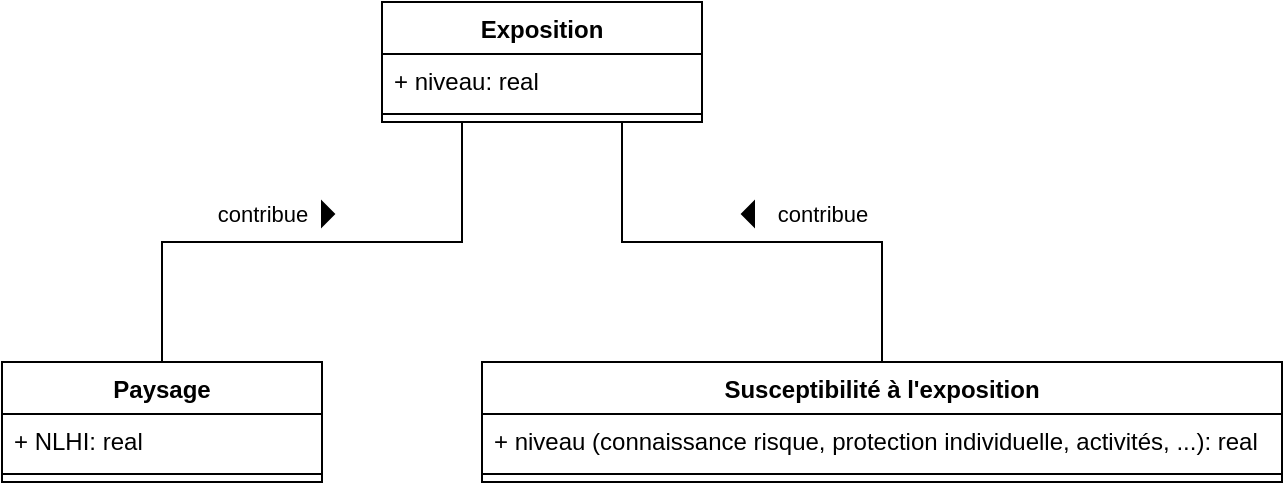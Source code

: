 <mxfile version="18.0.5" type="github">
  <diagram id="sjIGyA0L-yftcxIgUs3-" name="Page-1">
    <mxGraphModel dx="1355" dy="777" grid="1" gridSize="10" guides="1" tooltips="1" connect="1" arrows="1" fold="1" page="1" pageScale="1" pageWidth="827" pageHeight="1169" math="0" shadow="0">
      <root>
        <mxCell id="0" />
        <mxCell id="1" parent="0" />
        <mxCell id="B0NhF84q1_BdPxFJ3prT-1" value="Exposition" style="swimlane;fontStyle=1;align=center;verticalAlign=top;childLayout=stackLayout;horizontal=1;startSize=26;horizontalStack=0;resizeParent=1;resizeParentMax=0;resizeLast=0;collapsible=1;marginBottom=0;" vertex="1" parent="1">
          <mxGeometry x="340" y="120" width="160" height="60" as="geometry">
            <mxRectangle x="320" y="370" width="90" height="26" as="alternateBounds" />
          </mxGeometry>
        </mxCell>
        <mxCell id="B0NhF84q1_BdPxFJ3prT-2" value="+ niveau: real" style="text;strokeColor=none;fillColor=none;align=left;verticalAlign=top;spacingLeft=4;spacingRight=4;overflow=hidden;rotatable=0;points=[[0,0.5],[1,0.5]];portConstraint=eastwest;" vertex="1" parent="B0NhF84q1_BdPxFJ3prT-1">
          <mxGeometry y="26" width="160" height="26" as="geometry" />
        </mxCell>
        <mxCell id="B0NhF84q1_BdPxFJ3prT-3" value="" style="line;strokeWidth=1;fillColor=none;align=left;verticalAlign=middle;spacingTop=-1;spacingLeft=3;spacingRight=3;rotatable=0;labelPosition=right;points=[];portConstraint=eastwest;" vertex="1" parent="B0NhF84q1_BdPxFJ3prT-1">
          <mxGeometry y="52" width="160" height="8" as="geometry" />
        </mxCell>
        <mxCell id="B0NhF84q1_BdPxFJ3prT-4" value="Paysage" style="swimlane;fontStyle=1;align=center;verticalAlign=top;childLayout=stackLayout;horizontal=1;startSize=26;horizontalStack=0;resizeParent=1;resizeParentMax=0;resizeLast=0;collapsible=1;marginBottom=0;" vertex="1" parent="1">
          <mxGeometry x="150" y="300" width="160" height="60" as="geometry">
            <mxRectangle x="320" y="370" width="90" height="26" as="alternateBounds" />
          </mxGeometry>
        </mxCell>
        <mxCell id="B0NhF84q1_BdPxFJ3prT-5" value="+ NLHI: real" style="text;strokeColor=none;fillColor=none;align=left;verticalAlign=top;spacingLeft=4;spacingRight=4;overflow=hidden;rotatable=0;points=[[0,0.5],[1,0.5]];portConstraint=eastwest;" vertex="1" parent="B0NhF84q1_BdPxFJ3prT-4">
          <mxGeometry y="26" width="160" height="26" as="geometry" />
        </mxCell>
        <mxCell id="B0NhF84q1_BdPxFJ3prT-6" value="" style="line;strokeWidth=1;fillColor=none;align=left;verticalAlign=middle;spacingTop=-1;spacingLeft=3;spacingRight=3;rotatable=0;labelPosition=right;points=[];portConstraint=eastwest;" vertex="1" parent="B0NhF84q1_BdPxFJ3prT-4">
          <mxGeometry y="52" width="160" height="8" as="geometry" />
        </mxCell>
        <mxCell id="B0NhF84q1_BdPxFJ3prT-10" value="" style="edgeStyle=elbowEdgeStyle;html=1;endArrow=none;elbow=vertical;rounded=0;entryX=0.25;entryY=1;entryDx=0;entryDy=0;exitX=0.5;exitY=0;exitDx=0;exitDy=0;" edge="1" parent="1" source="B0NhF84q1_BdPxFJ3prT-4" target="B0NhF84q1_BdPxFJ3prT-1">
          <mxGeometry width="100" height="75" relative="1" as="geometry">
            <mxPoint x="360" y="435" as="sourcePoint" />
            <mxPoint x="460" y="360" as="targetPoint" />
            <Array as="points">
              <mxPoint x="310" y="240" />
            </Array>
          </mxGeometry>
        </mxCell>
        <mxCell id="B0NhF84q1_BdPxFJ3prT-13" value="contribue" style="edgeLabel;html=1;align=center;verticalAlign=middle;resizable=0;points=[];" vertex="1" connectable="0" parent="B0NhF84q1_BdPxFJ3prT-10">
          <mxGeometry x="-0.281" y="2" relative="1" as="geometry">
            <mxPoint x="13" y="-12" as="offset" />
          </mxGeometry>
        </mxCell>
        <mxCell id="B0NhF84q1_BdPxFJ3prT-14" value="" style="triangle;aspect=fixed;fillColor=#000000;" vertex="1" parent="1">
          <mxGeometry x="310" y="220" width="6" height="12" as="geometry" />
        </mxCell>
        <mxCell id="B0NhF84q1_BdPxFJ3prT-16" value="Susceptibilité à l&#39;exposition" style="swimlane;fontStyle=1;align=center;verticalAlign=top;childLayout=stackLayout;horizontal=1;startSize=26;horizontalStack=0;resizeParent=1;resizeParentMax=0;resizeLast=0;collapsible=1;marginBottom=0;" vertex="1" parent="1">
          <mxGeometry x="390" y="300" width="400" height="60" as="geometry">
            <mxRectangle x="320" y="370" width="90" height="26" as="alternateBounds" />
          </mxGeometry>
        </mxCell>
        <mxCell id="B0NhF84q1_BdPxFJ3prT-17" value="+ niveau (connaissance risque, protection individuelle, activités, ...): real" style="text;strokeColor=none;fillColor=none;align=left;verticalAlign=top;spacingLeft=4;spacingRight=4;overflow=hidden;rotatable=0;points=[[0,0.5],[1,0.5]];portConstraint=eastwest;" vertex="1" parent="B0NhF84q1_BdPxFJ3prT-16">
          <mxGeometry y="26" width="400" height="26" as="geometry" />
        </mxCell>
        <mxCell id="B0NhF84q1_BdPxFJ3prT-18" value="" style="line;strokeWidth=1;fillColor=none;align=left;verticalAlign=middle;spacingTop=-1;spacingLeft=3;spacingRight=3;rotatable=0;labelPosition=right;points=[];portConstraint=eastwest;" vertex="1" parent="B0NhF84q1_BdPxFJ3prT-16">
          <mxGeometry y="52" width="400" height="8" as="geometry" />
        </mxCell>
        <mxCell id="B0NhF84q1_BdPxFJ3prT-19" value="" style="edgeStyle=elbowEdgeStyle;html=1;endArrow=none;elbow=vertical;rounded=0;entryX=0.75;entryY=1;entryDx=0;entryDy=0;exitX=0.5;exitY=0;exitDx=0;exitDy=0;" edge="1" parent="1" source="B0NhF84q1_BdPxFJ3prT-16" target="B0NhF84q1_BdPxFJ3prT-1">
          <mxGeometry width="100" height="75" relative="1" as="geometry">
            <mxPoint x="240" y="310" as="sourcePoint" />
            <mxPoint x="390" y="190" as="targetPoint" />
            <Array as="points">
              <mxPoint x="530" y="240" />
            </Array>
          </mxGeometry>
        </mxCell>
        <mxCell id="B0NhF84q1_BdPxFJ3prT-20" value="contribue" style="edgeLabel;html=1;align=center;verticalAlign=middle;resizable=0;points=[];" vertex="1" connectable="0" parent="B0NhF84q1_BdPxFJ3prT-19">
          <mxGeometry x="-0.281" y="2" relative="1" as="geometry">
            <mxPoint y="-16" as="offset" />
          </mxGeometry>
        </mxCell>
        <mxCell id="B0NhF84q1_BdPxFJ3prT-21" value="" style="triangle;aspect=fixed;fillColor=#000000;direction=west;" vertex="1" parent="1">
          <mxGeometry x="520" y="220" width="6" height="12" as="geometry" />
        </mxCell>
      </root>
    </mxGraphModel>
  </diagram>
</mxfile>

